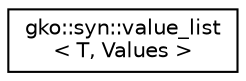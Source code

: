 digraph "Graphical Class Hierarchy"
{
 // INTERACTIVE_SVG=YES
  edge [fontname="Helvetica",fontsize="10",labelfontname="Helvetica",labelfontsize="10"];
  node [fontname="Helvetica",fontsize="10",shape=record];
  rankdir="LR";
  Node1 [label="gko::syn::value_list\l\< T, Values \>",height=0.2,width=0.4,color="black", fillcolor="white", style="filled",URL="$structgko_1_1syn_1_1value__list.html"];
}
